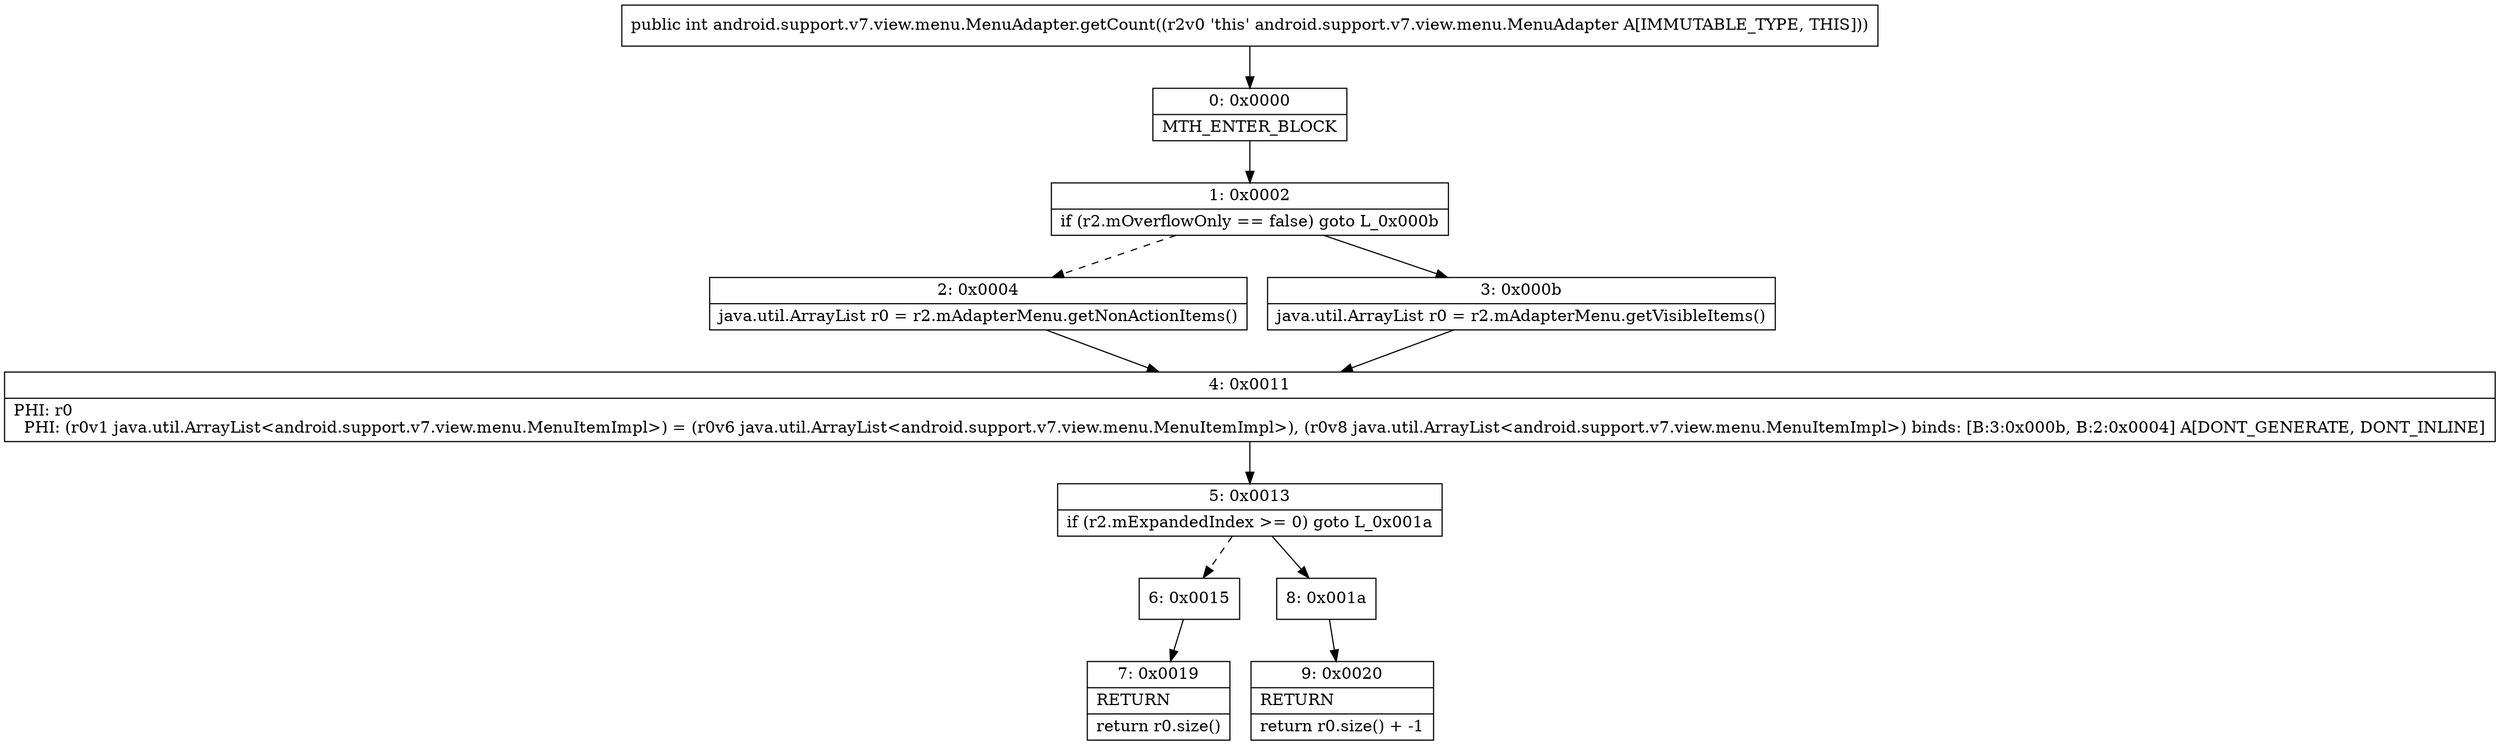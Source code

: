 digraph "CFG forandroid.support.v7.view.menu.MenuAdapter.getCount()I" {
Node_0 [shape=record,label="{0\:\ 0x0000|MTH_ENTER_BLOCK\l}"];
Node_1 [shape=record,label="{1\:\ 0x0002|if (r2.mOverflowOnly == false) goto L_0x000b\l}"];
Node_2 [shape=record,label="{2\:\ 0x0004|java.util.ArrayList r0 = r2.mAdapterMenu.getNonActionItems()\l}"];
Node_3 [shape=record,label="{3\:\ 0x000b|java.util.ArrayList r0 = r2.mAdapterMenu.getVisibleItems()\l}"];
Node_4 [shape=record,label="{4\:\ 0x0011|PHI: r0 \l  PHI: (r0v1 java.util.ArrayList\<android.support.v7.view.menu.MenuItemImpl\>) = (r0v6 java.util.ArrayList\<android.support.v7.view.menu.MenuItemImpl\>), (r0v8 java.util.ArrayList\<android.support.v7.view.menu.MenuItemImpl\>) binds: [B:3:0x000b, B:2:0x0004] A[DONT_GENERATE, DONT_INLINE]\l}"];
Node_5 [shape=record,label="{5\:\ 0x0013|if (r2.mExpandedIndex \>= 0) goto L_0x001a\l}"];
Node_6 [shape=record,label="{6\:\ 0x0015}"];
Node_7 [shape=record,label="{7\:\ 0x0019|RETURN\l|return r0.size()\l}"];
Node_8 [shape=record,label="{8\:\ 0x001a}"];
Node_9 [shape=record,label="{9\:\ 0x0020|RETURN\l|return r0.size() + \-1\l}"];
MethodNode[shape=record,label="{public int android.support.v7.view.menu.MenuAdapter.getCount((r2v0 'this' android.support.v7.view.menu.MenuAdapter A[IMMUTABLE_TYPE, THIS])) }"];
MethodNode -> Node_0;
Node_0 -> Node_1;
Node_1 -> Node_2[style=dashed];
Node_1 -> Node_3;
Node_2 -> Node_4;
Node_3 -> Node_4;
Node_4 -> Node_5;
Node_5 -> Node_6[style=dashed];
Node_5 -> Node_8;
Node_6 -> Node_7;
Node_8 -> Node_9;
}

